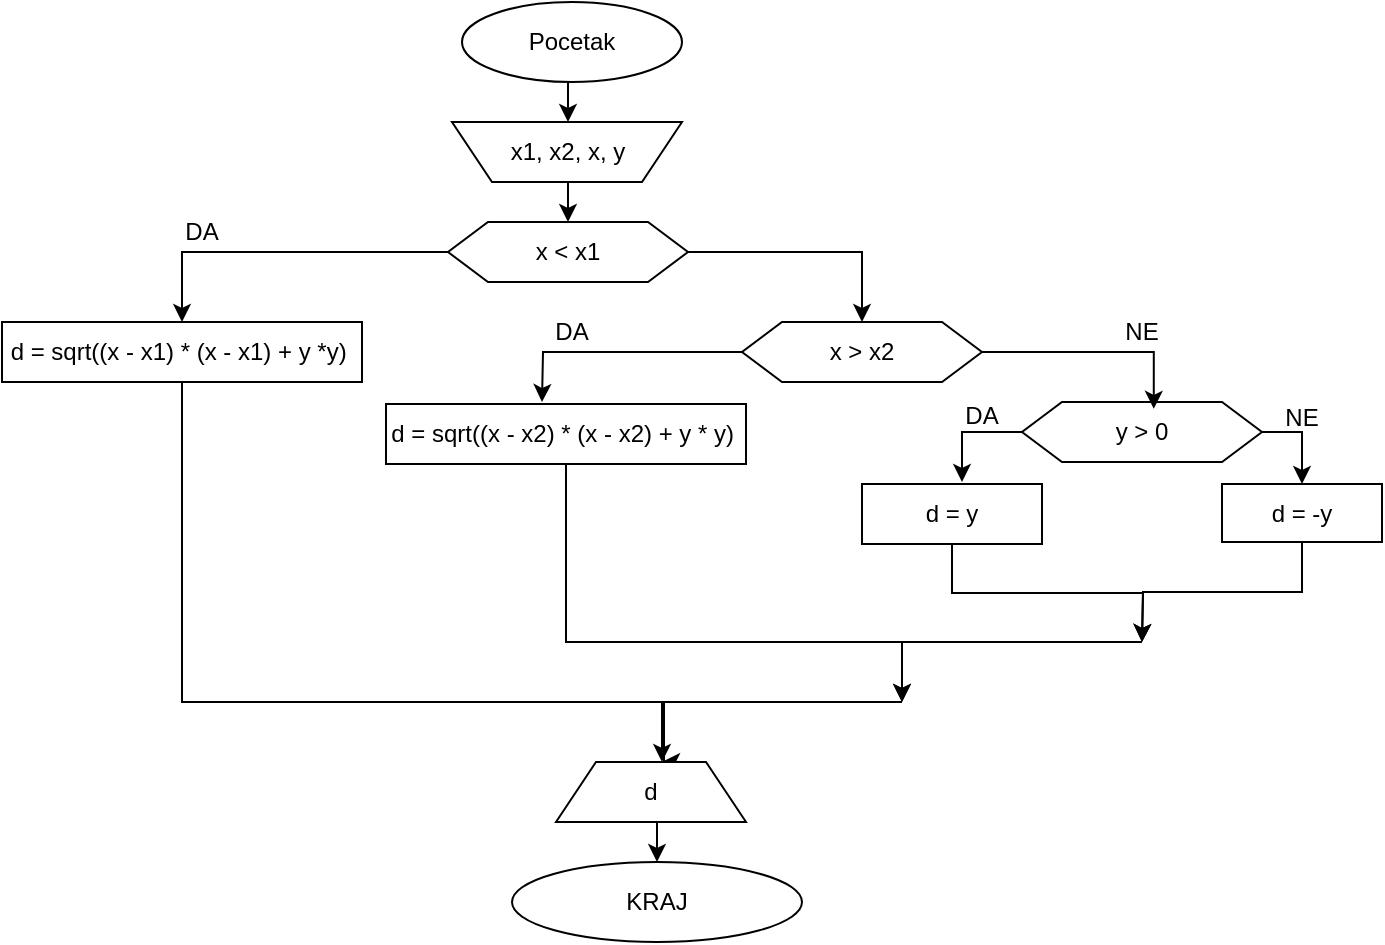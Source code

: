 <mxfile version="24.7.17">
  <diagram name="Page-1" id="5cS5wp32Fx1qs15lp1fq">
    <mxGraphModel dx="724" dy="477" grid="1" gridSize="10" guides="1" tooltips="1" connect="1" arrows="1" fold="1" page="1" pageScale="1" pageWidth="850" pageHeight="1100" math="0" shadow="0">
      <root>
        <mxCell id="0" />
        <mxCell id="1" parent="0" />
        <mxCell id="4DfIN2oVz2UKoX5HKyh6-4" style="edgeStyle=orthogonalEdgeStyle;rounded=0;orthogonalLoop=1;jettySize=auto;html=1;exitX=0.5;exitY=1;exitDx=0;exitDy=0;entryX=0.5;entryY=0;entryDx=0;entryDy=0;" edge="1" parent="1" source="4DfIN2oVz2UKoX5HKyh6-1" target="4DfIN2oVz2UKoX5HKyh6-3">
          <mxGeometry relative="1" as="geometry" />
        </mxCell>
        <mxCell id="4DfIN2oVz2UKoX5HKyh6-1" value="Pocetak" style="ellipse;whiteSpace=wrap;html=1;" vertex="1" parent="1">
          <mxGeometry x="380" width="110" height="40" as="geometry" />
        </mxCell>
        <mxCell id="4DfIN2oVz2UKoX5HKyh6-2" value="" style="shape=trapezoid;perimeter=trapezoidPerimeter;whiteSpace=wrap;html=1;fixedSize=1;rotation=-180;" vertex="1" parent="1">
          <mxGeometry x="375" y="60" width="115" height="30" as="geometry" />
        </mxCell>
        <mxCell id="4DfIN2oVz2UKoX5HKyh6-6" style="edgeStyle=orthogonalEdgeStyle;rounded=0;orthogonalLoop=1;jettySize=auto;html=1;exitX=0.5;exitY=1;exitDx=0;exitDy=0;entryX=0.5;entryY=0;entryDx=0;entryDy=0;" edge="1" parent="1" source="4DfIN2oVz2UKoX5HKyh6-3" target="4DfIN2oVz2UKoX5HKyh6-5">
          <mxGeometry relative="1" as="geometry" />
        </mxCell>
        <mxCell id="4DfIN2oVz2UKoX5HKyh6-3" value="x1, x2, x, y" style="text;html=1;align=center;verticalAlign=middle;whiteSpace=wrap;rounded=0;" vertex="1" parent="1">
          <mxGeometry x="403" y="60" width="60" height="30" as="geometry" />
        </mxCell>
        <mxCell id="4DfIN2oVz2UKoX5HKyh6-8" style="edgeStyle=orthogonalEdgeStyle;rounded=0;orthogonalLoop=1;jettySize=auto;html=1;exitX=0;exitY=0.5;exitDx=0;exitDy=0;entryX=0.5;entryY=0;entryDx=0;entryDy=0;" edge="1" parent="1" source="4DfIN2oVz2UKoX5HKyh6-5" target="4DfIN2oVz2UKoX5HKyh6-7">
          <mxGeometry relative="1" as="geometry" />
        </mxCell>
        <mxCell id="4DfIN2oVz2UKoX5HKyh6-11" style="edgeStyle=orthogonalEdgeStyle;rounded=0;orthogonalLoop=1;jettySize=auto;html=1;exitX=1;exitY=0.5;exitDx=0;exitDy=0;entryX=0.5;entryY=0;entryDx=0;entryDy=0;" edge="1" parent="1" source="4DfIN2oVz2UKoX5HKyh6-5" target="4DfIN2oVz2UKoX5HKyh6-10">
          <mxGeometry relative="1" as="geometry" />
        </mxCell>
        <mxCell id="4DfIN2oVz2UKoX5HKyh6-5" value="x &amp;lt; x1" style="shape=hexagon;perimeter=hexagonPerimeter2;whiteSpace=wrap;html=1;fixedSize=1;" vertex="1" parent="1">
          <mxGeometry x="373" y="110" width="120" height="30" as="geometry" />
        </mxCell>
        <mxCell id="4DfIN2oVz2UKoX5HKyh6-27" style="edgeStyle=orthogonalEdgeStyle;rounded=0;orthogonalLoop=1;jettySize=auto;html=1;exitX=0.5;exitY=1;exitDx=0;exitDy=0;" edge="1" parent="1" source="4DfIN2oVz2UKoX5HKyh6-7">
          <mxGeometry relative="1" as="geometry">
            <mxPoint x="480" y="380" as="targetPoint" />
            <Array as="points">
              <mxPoint x="240" y="350" />
              <mxPoint x="481" y="350" />
            </Array>
          </mxGeometry>
        </mxCell>
        <mxCell id="4DfIN2oVz2UKoX5HKyh6-7" value="d = sqrt((x - x1) * (x - x1) + y *y)&amp;nbsp;" style="rounded=0;whiteSpace=wrap;html=1;" vertex="1" parent="1">
          <mxGeometry x="150" y="160" width="180" height="30" as="geometry" />
        </mxCell>
        <mxCell id="4DfIN2oVz2UKoX5HKyh6-9" value="DA" style="text;html=1;align=center;verticalAlign=middle;whiteSpace=wrap;rounded=0;" vertex="1" parent="1">
          <mxGeometry x="220" y="100" width="60" height="30" as="geometry" />
        </mxCell>
        <mxCell id="4DfIN2oVz2UKoX5HKyh6-12" style="edgeStyle=orthogonalEdgeStyle;rounded=0;orthogonalLoop=1;jettySize=auto;html=1;exitX=0;exitY=0.5;exitDx=0;exitDy=0;" edge="1" parent="1" source="4DfIN2oVz2UKoX5HKyh6-10">
          <mxGeometry relative="1" as="geometry">
            <mxPoint x="420" y="200" as="targetPoint" />
          </mxGeometry>
        </mxCell>
        <mxCell id="4DfIN2oVz2UKoX5HKyh6-10" value="x &amp;gt; x2" style="shape=hexagon;perimeter=hexagonPerimeter2;whiteSpace=wrap;html=1;fixedSize=1;" vertex="1" parent="1">
          <mxGeometry x="520" y="160" width="120" height="30" as="geometry" />
        </mxCell>
        <mxCell id="4DfIN2oVz2UKoX5HKyh6-23" style="edgeStyle=orthogonalEdgeStyle;rounded=0;orthogonalLoop=1;jettySize=auto;html=1;exitX=0.5;exitY=1;exitDx=0;exitDy=0;" edge="1" parent="1" source="4DfIN2oVz2UKoX5HKyh6-13">
          <mxGeometry relative="1" as="geometry">
            <mxPoint x="720.0" y="320.0" as="targetPoint" />
          </mxGeometry>
        </mxCell>
        <mxCell id="4DfIN2oVz2UKoX5HKyh6-13" value="d = y" style="rounded=0;whiteSpace=wrap;html=1;" vertex="1" parent="1">
          <mxGeometry x="580" y="241" width="90" height="30" as="geometry" />
        </mxCell>
        <mxCell id="4DfIN2oVz2UKoX5HKyh6-14" value="DA" style="text;html=1;align=center;verticalAlign=middle;whiteSpace=wrap;rounded=0;" vertex="1" parent="1">
          <mxGeometry x="405" y="150" width="60" height="30" as="geometry" />
        </mxCell>
        <mxCell id="4DfIN2oVz2UKoX5HKyh6-18" style="edgeStyle=orthogonalEdgeStyle;rounded=0;orthogonalLoop=1;jettySize=auto;html=1;exitX=0;exitY=0.5;exitDx=0;exitDy=0;" edge="1" parent="1" source="4DfIN2oVz2UKoX5HKyh6-15">
          <mxGeometry relative="1" as="geometry">
            <mxPoint x="630" y="240.0" as="targetPoint" />
          </mxGeometry>
        </mxCell>
        <mxCell id="4DfIN2oVz2UKoX5HKyh6-21" style="edgeStyle=orthogonalEdgeStyle;rounded=0;orthogonalLoop=1;jettySize=auto;html=1;exitX=1;exitY=0.5;exitDx=0;exitDy=0;entryX=0.5;entryY=0;entryDx=0;entryDy=0;" edge="1" parent="1" source="4DfIN2oVz2UKoX5HKyh6-15" target="4DfIN2oVz2UKoX5HKyh6-20">
          <mxGeometry relative="1" as="geometry" />
        </mxCell>
        <mxCell id="4DfIN2oVz2UKoX5HKyh6-15" value="y &amp;gt; 0" style="shape=hexagon;perimeter=hexagonPerimeter2;whiteSpace=wrap;html=1;fixedSize=1;" vertex="1" parent="1">
          <mxGeometry x="660" y="200" width="120" height="30" as="geometry" />
        </mxCell>
        <mxCell id="4DfIN2oVz2UKoX5HKyh6-16" style="edgeStyle=orthogonalEdgeStyle;rounded=0;orthogonalLoop=1;jettySize=auto;html=1;exitX=1;exitY=0.5;exitDx=0;exitDy=0;entryX=0.549;entryY=0.114;entryDx=0;entryDy=0;entryPerimeter=0;" edge="1" parent="1" source="4DfIN2oVz2UKoX5HKyh6-10" target="4DfIN2oVz2UKoX5HKyh6-15">
          <mxGeometry relative="1" as="geometry" />
        </mxCell>
        <mxCell id="4DfIN2oVz2UKoX5HKyh6-25" style="edgeStyle=orthogonalEdgeStyle;rounded=0;orthogonalLoop=1;jettySize=auto;html=1;exitX=0.5;exitY=1;exitDx=0;exitDy=0;" edge="1" parent="1" source="4DfIN2oVz2UKoX5HKyh6-17">
          <mxGeometry relative="1" as="geometry">
            <mxPoint x="600" y="350" as="targetPoint" />
            <Array as="points">
              <mxPoint x="432" y="320" />
              <mxPoint x="600" y="320" />
            </Array>
          </mxGeometry>
        </mxCell>
        <mxCell id="4DfIN2oVz2UKoX5HKyh6-17" value="d = sqrt((x - x2) * (x - x2) + y * y)&amp;nbsp;" style="rounded=0;whiteSpace=wrap;html=1;" vertex="1" parent="1">
          <mxGeometry x="342" y="201" width="180" height="30" as="geometry" />
        </mxCell>
        <mxCell id="4DfIN2oVz2UKoX5HKyh6-19" value="DA" style="text;html=1;align=center;verticalAlign=middle;whiteSpace=wrap;rounded=0;" vertex="1" parent="1">
          <mxGeometry x="610" y="192" width="60" height="30" as="geometry" />
        </mxCell>
        <mxCell id="4DfIN2oVz2UKoX5HKyh6-24" style="edgeStyle=orthogonalEdgeStyle;rounded=0;orthogonalLoop=1;jettySize=auto;html=1;exitX=0.5;exitY=1;exitDx=0;exitDy=0;" edge="1" parent="1" source="4DfIN2oVz2UKoX5HKyh6-20">
          <mxGeometry relative="1" as="geometry">
            <mxPoint x="720.0" y="320.0" as="targetPoint" />
          </mxGeometry>
        </mxCell>
        <mxCell id="4DfIN2oVz2UKoX5HKyh6-20" value="d = -y" style="rounded=0;whiteSpace=wrap;html=1;" vertex="1" parent="1">
          <mxGeometry x="760" y="241" width="80" height="29" as="geometry" />
        </mxCell>
        <mxCell id="4DfIN2oVz2UKoX5HKyh6-22" value="NE" style="text;html=1;align=center;verticalAlign=middle;whiteSpace=wrap;rounded=0;" vertex="1" parent="1">
          <mxGeometry x="770" y="193" width="60" height="30" as="geometry" />
        </mxCell>
        <mxCell id="4DfIN2oVz2UKoX5HKyh6-26" value="" style="endArrow=classic;html=1;rounded=0;" edge="1" parent="1">
          <mxGeometry width="50" height="50" relative="1" as="geometry">
            <mxPoint x="720" y="320" as="sourcePoint" />
            <mxPoint x="600" y="350" as="targetPoint" />
            <Array as="points">
              <mxPoint x="600" y="320" />
            </Array>
          </mxGeometry>
        </mxCell>
        <mxCell id="4DfIN2oVz2UKoX5HKyh6-28" value="" style="endArrow=classic;html=1;rounded=0;" edge="1" parent="1">
          <mxGeometry width="50" height="50" relative="1" as="geometry">
            <mxPoint x="600" y="350" as="sourcePoint" />
            <mxPoint x="480" y="380" as="targetPoint" />
            <Array as="points">
              <mxPoint x="480" y="350" />
            </Array>
          </mxGeometry>
        </mxCell>
        <mxCell id="4DfIN2oVz2UKoX5HKyh6-31" style="edgeStyle=orthogonalEdgeStyle;rounded=0;orthogonalLoop=1;jettySize=auto;html=1;exitX=0.5;exitY=1;exitDx=0;exitDy=0;entryX=0.5;entryY=0;entryDx=0;entryDy=0;" edge="1" parent="1" source="4DfIN2oVz2UKoX5HKyh6-29" target="4DfIN2oVz2UKoX5HKyh6-30">
          <mxGeometry relative="1" as="geometry" />
        </mxCell>
        <mxCell id="4DfIN2oVz2UKoX5HKyh6-29" value="d" style="shape=trapezoid;perimeter=trapezoidPerimeter;whiteSpace=wrap;html=1;fixedSize=1;" vertex="1" parent="1">
          <mxGeometry x="427" y="380" width="95" height="30" as="geometry" />
        </mxCell>
        <mxCell id="4DfIN2oVz2UKoX5HKyh6-30" value="KRAJ" style="ellipse;whiteSpace=wrap;html=1;" vertex="1" parent="1">
          <mxGeometry x="405" y="430" width="145" height="40" as="geometry" />
        </mxCell>
        <mxCell id="4DfIN2oVz2UKoX5HKyh6-32" value="NE" style="text;html=1;align=center;verticalAlign=middle;whiteSpace=wrap;rounded=0;" vertex="1" parent="1">
          <mxGeometry x="690" y="150" width="60" height="30" as="geometry" />
        </mxCell>
      </root>
    </mxGraphModel>
  </diagram>
</mxfile>
